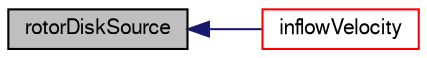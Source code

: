 digraph "rotorDiskSource"
{
  bgcolor="transparent";
  edge [fontname="FreeSans",fontsize="10",labelfontname="FreeSans",labelfontsize="10"];
  node [fontname="FreeSans",fontsize="10",shape=record];
  rankdir="LR";
  Node1 [label="rotorDiskSource",height=0.2,width=0.4,color="black", fillcolor="grey75", style="filled", fontcolor="black"];
  Node1 -> Node2 [dir="back",color="midnightblue",fontsize="10",style="solid",fontname="FreeSans"];
  Node2 [label="inflowVelocity",height=0.2,width=0.4,color="red",URL="$a23502.html#a74de28e83c4202f0173051f71893dff9",tooltip="Return the inlet flow field. "];
}
